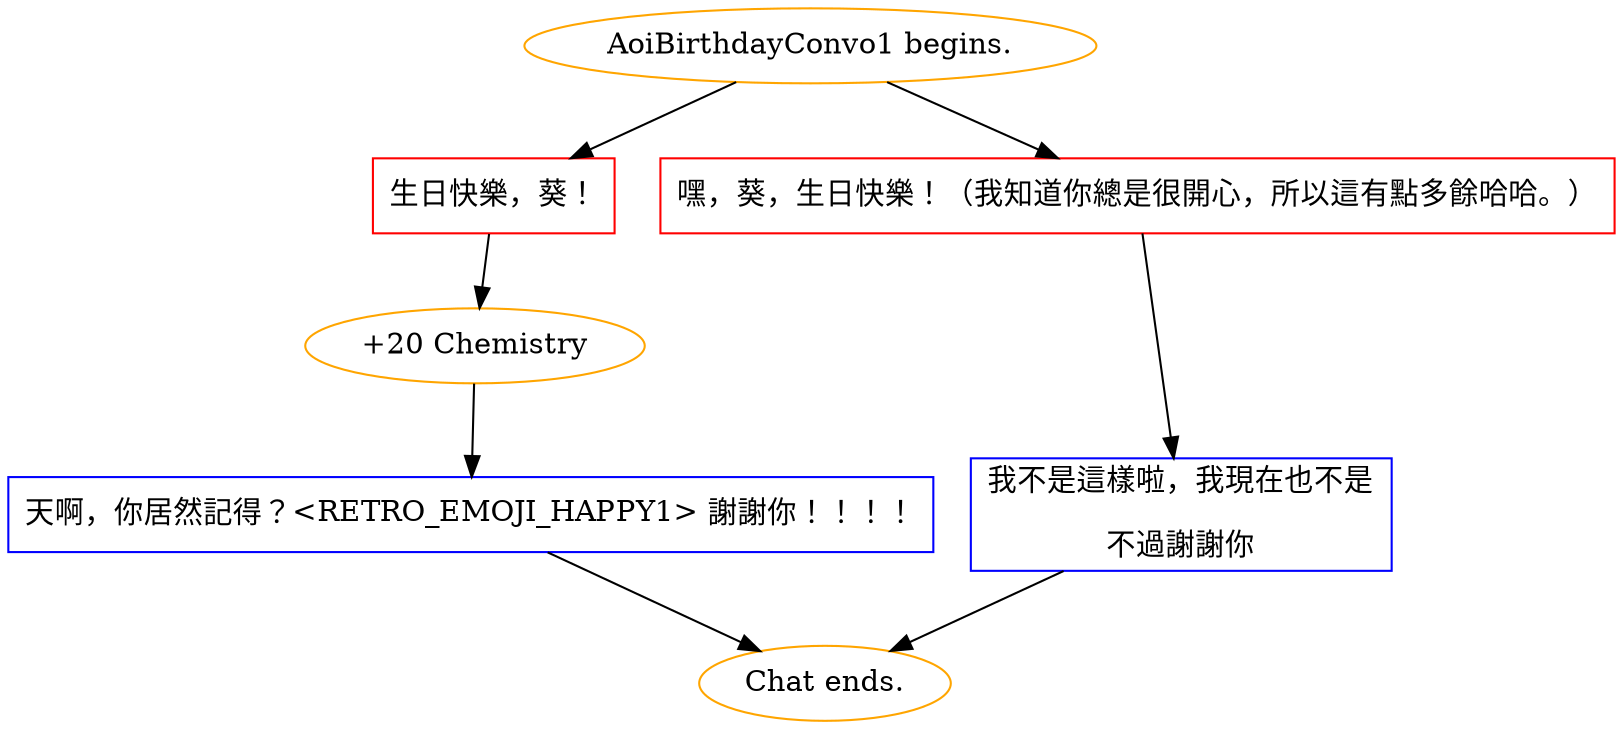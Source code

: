 digraph {
	"AoiBirthdayConvo1 begins." [color=orange];
		"AoiBirthdayConvo1 begins." -> j350218349;
		"AoiBirthdayConvo1 begins." -> j1993196373;
	j350218349 [label="生日快樂，葵！",shape=box,color=red];
		j350218349 -> j3688240319;
	j1993196373 [label="嘿，葵，生日快樂！（我知道你總是很開心，所以這有點多餘哈哈。）",shape=box,color=red];
		j1993196373 -> j4202317753;
	j3688240319 [label="+20 Chemistry",color=orange];
		j3688240319 -> j861515803;
	j4202317753 [label="我不是這樣啦，我現在也不是
不過謝謝你",shape=box,color=blue];
		j4202317753 -> "Chat ends.";
	j861515803 [label="天啊，你居然記得？<RETRO_EMOJI_HAPPY1> 謝謝你！！！！",shape=box,color=blue];
		j861515803 -> "Chat ends.";
	"Chat ends." [color=orange];
}